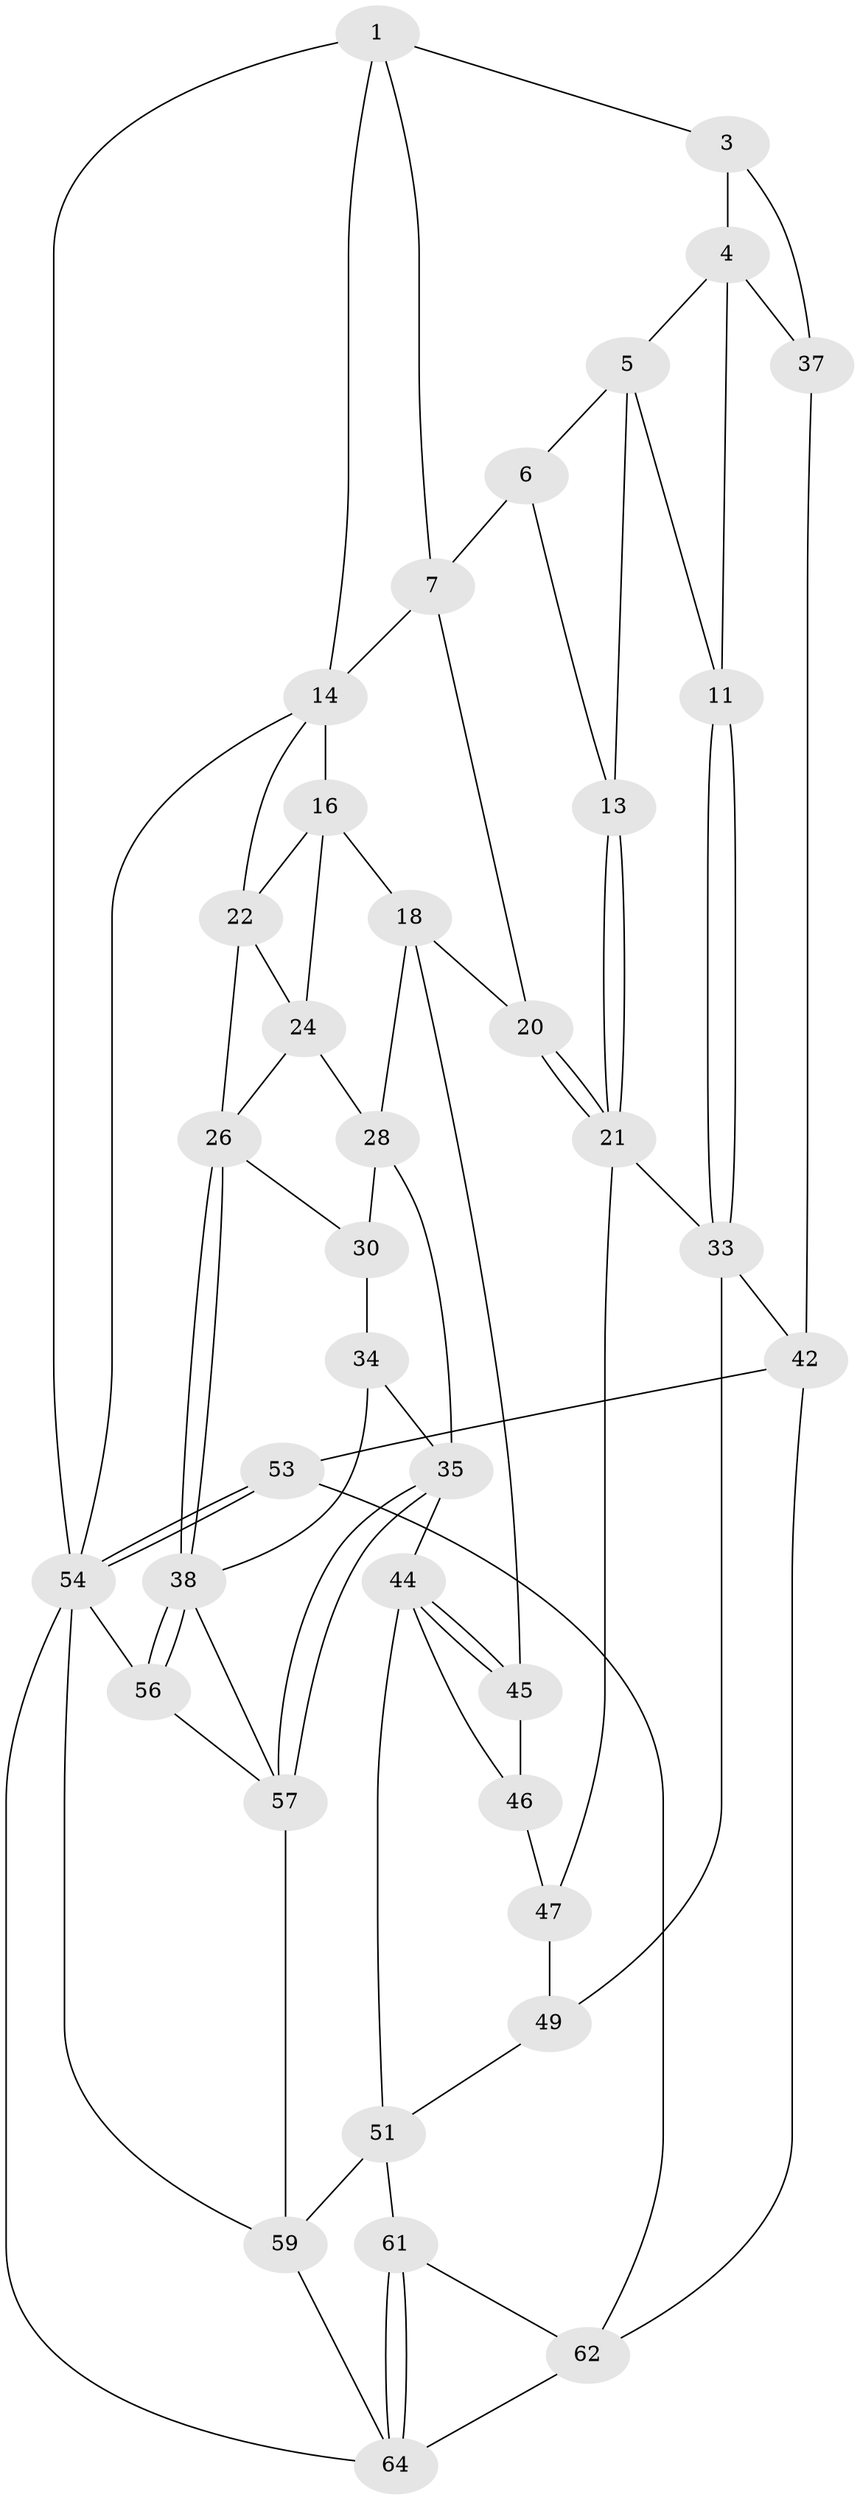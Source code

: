 // original degree distribution, {3: 0.030303030303030304, 6: 0.19696969696969696, 4: 0.22727272727272727, 5: 0.5454545454545454}
// Generated by graph-tools (version 1.1) at 2025/42/03/06/25 10:42:27]
// undirected, 38 vertices, 79 edges
graph export_dot {
graph [start="1"]
  node [color=gray90,style=filled];
  1 [pos="+0.26613289577242827+0",super="+2"];
  3 [pos="+0+0.07142271031446915"];
  4 [pos="+0.12453642585197221+0.05801090928797953",super="+12"];
  5 [pos="+0.17209196996677215+0.021012399423581043",super="+10"];
  6 [pos="+0.23637117439196878+0",super="+9"];
  7 [pos="+0.5656044709410858+0",super="+8"];
  11 [pos="+0.07479061432410236+0.32697850006323326"];
  13 [pos="+0.2602121449214601+0.30765294352345224"];
  14 [pos="+0.6878283610171664+0",super="+15"];
  16 [pos="+0.7056918147474838+0",super="+17"];
  18 [pos="+0.45327042439639664+0.3516387184499576",super="+19"];
  20 [pos="+0.3870129035065071+0.33858359916673264"];
  21 [pos="+0.34812074360642387+0.3439509469279633",super="+32"];
  22 [pos="+0.8823604718033565+0.18725940874497496",super="+23"];
  24 [pos="+0.8550031828561644+0.26389992764143655",super="+25"];
  26 [pos="+1+0.46275404969324074",super="+27"];
  28 [pos="+0.7332556962691422+0.398636748284966",super="+29"];
  30 [pos="+0.8347316690945837+0.4305562898148624",super="+31"];
  33 [pos="+0.147355963487983+0.5420832945267671",super="+41"];
  34 [pos="+0.6996803396515553+0.6389023975137794",super="+40"];
  35 [pos="+0.6646543646974704+0.6475277798421446",super="+36"];
  37 [pos="+0+0.3293473324273636"];
  38 [pos="+1+0.7810016491616713",super="+39"];
  42 [pos="+0.08585755950251883+0.6936282778161016",super="+43"];
  44 [pos="+0.5757752564687441+0.6228675365757426",super="+50"];
  45 [pos="+0.48517682974131043+0.5160152384622715"];
  46 [pos="+0.3836468665797151+0.6062807177608102"];
  47 [pos="+0.2955409654104606+0.5208777148231475",super="+48"];
  49 [pos="+0.092581666825637+0.6920207792751489",super="+52"];
  51 [pos="+0.38640325181196267+0.7439429881530921",super="+60"];
  53 [pos="+0+0.7085812927528843"];
  54 [pos="+0+1",super="+55"];
  56 [pos="+1+0.8930782564137565"];
  57 [pos="+0.5987346309328336+0.9331787638288208",super="+58"];
  59 [pos="+0.4940890188816726+1",super="+65"];
  61 [pos="+0.20635060091833246+0.8056491287324806"];
  62 [pos="+0.10230289637659204+0.7177492399661242",super="+63"];
  64 [pos="+0.15714839701365935+1",super="+66"];
  1 -- 7;
  1 -- 3;
  1 -- 54;
  1 -- 14;
  3 -- 4;
  3 -- 37;
  4 -- 5;
  4 -- 11;
  4 -- 37;
  5 -- 6;
  5 -- 13;
  5 -- 11;
  6 -- 13;
  6 -- 7;
  7 -- 14;
  7 -- 20;
  11 -- 33;
  11 -- 33;
  13 -- 21;
  13 -- 21;
  14 -- 16;
  14 -- 54;
  14 -- 22;
  16 -- 22;
  16 -- 18;
  16 -- 24;
  18 -- 28;
  18 -- 20;
  18 -- 45;
  20 -- 21;
  20 -- 21;
  21 -- 33;
  21 -- 47;
  22 -- 24;
  22 -- 26;
  24 -- 26;
  24 -- 28;
  26 -- 38;
  26 -- 38;
  26 -- 30;
  28 -- 35;
  28 -- 30;
  30 -- 34 [weight=2];
  33 -- 42;
  33 -- 49;
  34 -- 35;
  34 -- 38;
  35 -- 57;
  35 -- 57;
  35 -- 44;
  37 -- 42;
  38 -- 56;
  38 -- 56;
  38 -- 57;
  42 -- 62;
  42 -- 53;
  44 -- 45;
  44 -- 45;
  44 -- 51;
  44 -- 46;
  45 -- 46;
  46 -- 47;
  47 -- 49 [weight=2];
  49 -- 51;
  51 -- 59;
  51 -- 61;
  53 -- 54;
  53 -- 54;
  53 -- 62;
  54 -- 64;
  54 -- 56;
  54 -- 59;
  56 -- 57;
  57 -- 59;
  59 -- 64;
  61 -- 62;
  61 -- 64;
  61 -- 64;
  62 -- 64;
}
